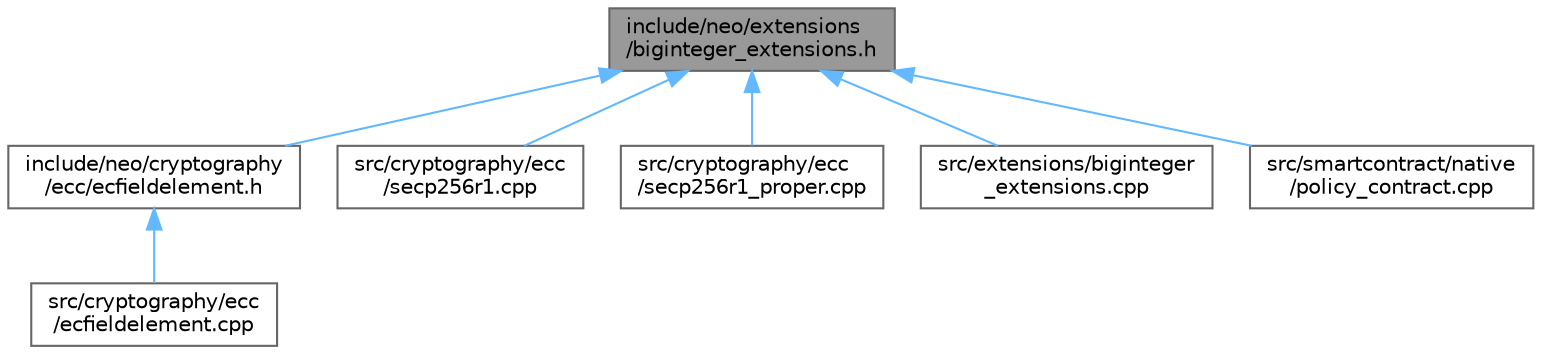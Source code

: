 digraph "include/neo/extensions/biginteger_extensions.h"
{
 // LATEX_PDF_SIZE
  bgcolor="transparent";
  edge [fontname=Helvetica,fontsize=10,labelfontname=Helvetica,labelfontsize=10];
  node [fontname=Helvetica,fontsize=10,shape=box,height=0.2,width=0.4];
  Node1 [id="Node000001",label="include/neo/extensions\l/biginteger_extensions.h",height=0.2,width=0.4,color="gray40", fillcolor="grey60", style="filled", fontcolor="black",tooltip=" "];
  Node1 -> Node2 [id="edge1_Node000001_Node000002",dir="back",color="steelblue1",style="solid",tooltip=" "];
  Node2 [id="Node000002",label="include/neo/cryptography\l/ecc/ecfieldelement.h",height=0.2,width=0.4,color="grey40", fillcolor="white", style="filled",URL="$ecfieldelement_8h.html",tooltip=" "];
  Node2 -> Node3 [id="edge2_Node000002_Node000003",dir="back",color="steelblue1",style="solid",tooltip=" "];
  Node3 [id="Node000003",label="src/cryptography/ecc\l/ecfieldelement.cpp",height=0.2,width=0.4,color="grey40", fillcolor="white", style="filled",URL="$ecfieldelement_8cpp.html",tooltip=" "];
  Node1 -> Node4 [id="edge3_Node000001_Node000004",dir="back",color="steelblue1",style="solid",tooltip=" "];
  Node4 [id="Node000004",label="src/cryptography/ecc\l/secp256r1.cpp",height=0.2,width=0.4,color="grey40", fillcolor="white", style="filled",URL="$secp256r1_8cpp.html",tooltip=" "];
  Node1 -> Node5 [id="edge4_Node000001_Node000005",dir="back",color="steelblue1",style="solid",tooltip=" "];
  Node5 [id="Node000005",label="src/cryptography/ecc\l/secp256r1_proper.cpp",height=0.2,width=0.4,color="grey40", fillcolor="white", style="filled",URL="$secp256r1__proper_8cpp.html",tooltip=" "];
  Node1 -> Node6 [id="edge5_Node000001_Node000006",dir="back",color="steelblue1",style="solid",tooltip=" "];
  Node6 [id="Node000006",label="src/extensions/biginteger\l_extensions.cpp",height=0.2,width=0.4,color="grey40", fillcolor="white", style="filled",URL="$biginteger__extensions_8cpp.html",tooltip=" "];
  Node1 -> Node7 [id="edge6_Node000001_Node000007",dir="back",color="steelblue1",style="solid",tooltip=" "];
  Node7 [id="Node000007",label="src/smartcontract/native\l/policy_contract.cpp",height=0.2,width=0.4,color="grey40", fillcolor="white", style="filled",URL="$policy__contract_8cpp.html",tooltip=" "];
}
